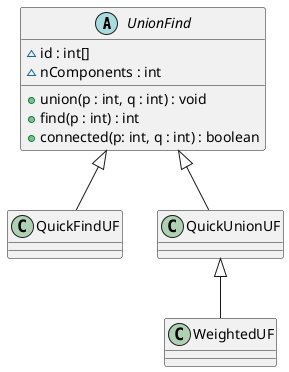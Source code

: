 @startuml class_diagram
abstract class UnionFind {
    ~ id : int[]
    ~ nComponents : int
    + union(p : int, q : int) : void
    + find(p : int) : int
    + connected(p: int, q : int) : boolean
}
class QuickFindUF
class QuickUnionUF
class WeightedUF
UnionFind <|-- QuickFindUF
UnionFind <|-- QuickUnionUF
QuickUnionUF <|-- WeightedUF
@enduml